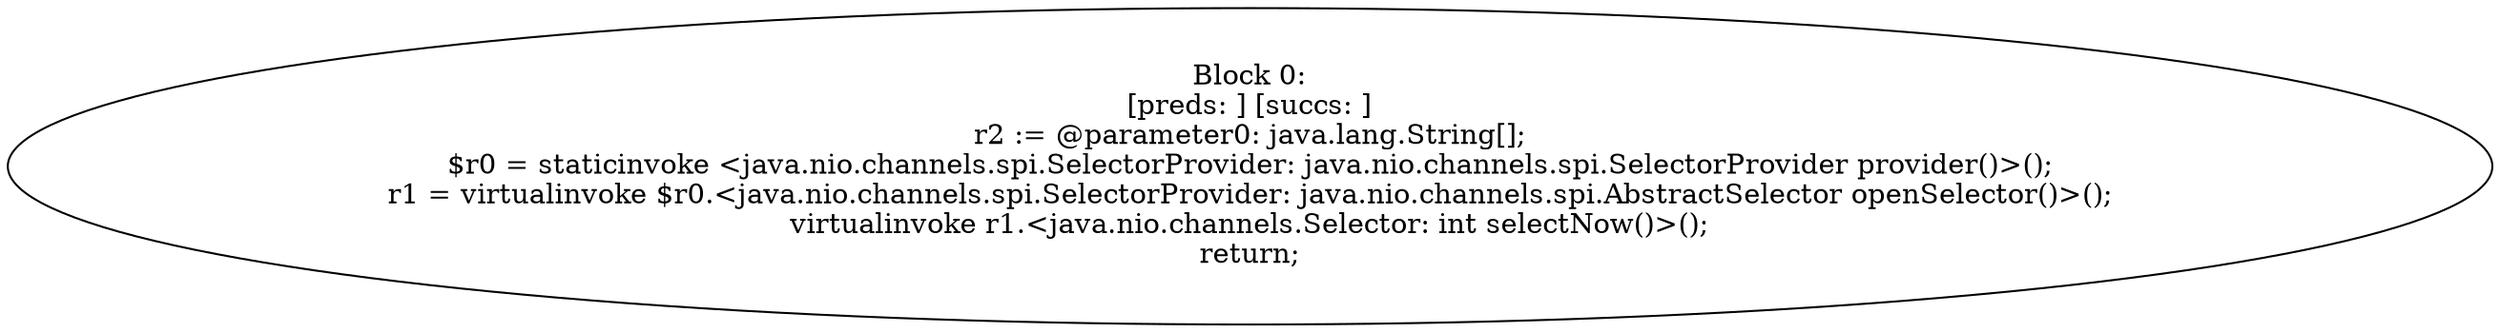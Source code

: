 digraph "unitGraph" {
    "Block 0:
[preds: ] [succs: ]
r2 := @parameter0: java.lang.String[];
$r0 = staticinvoke <java.nio.channels.spi.SelectorProvider: java.nio.channels.spi.SelectorProvider provider()>();
r1 = virtualinvoke $r0.<java.nio.channels.spi.SelectorProvider: java.nio.channels.spi.AbstractSelector openSelector()>();
virtualinvoke r1.<java.nio.channels.Selector: int selectNow()>();
return;
"
}
